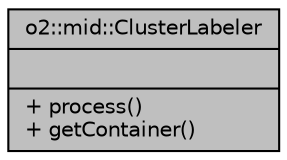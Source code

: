 digraph "o2::mid::ClusterLabeler"
{
 // INTERACTIVE_SVG=YES
  bgcolor="transparent";
  edge [fontname="Helvetica",fontsize="10",labelfontname="Helvetica",labelfontsize="10"];
  node [fontname="Helvetica",fontsize="10",shape=record];
  Node1 [label="{o2::mid::ClusterLabeler\n||+ process()\l+ getContainer()\l}",height=0.2,width=0.4,color="black", fillcolor="grey75", style="filled", fontcolor="black"];
}
